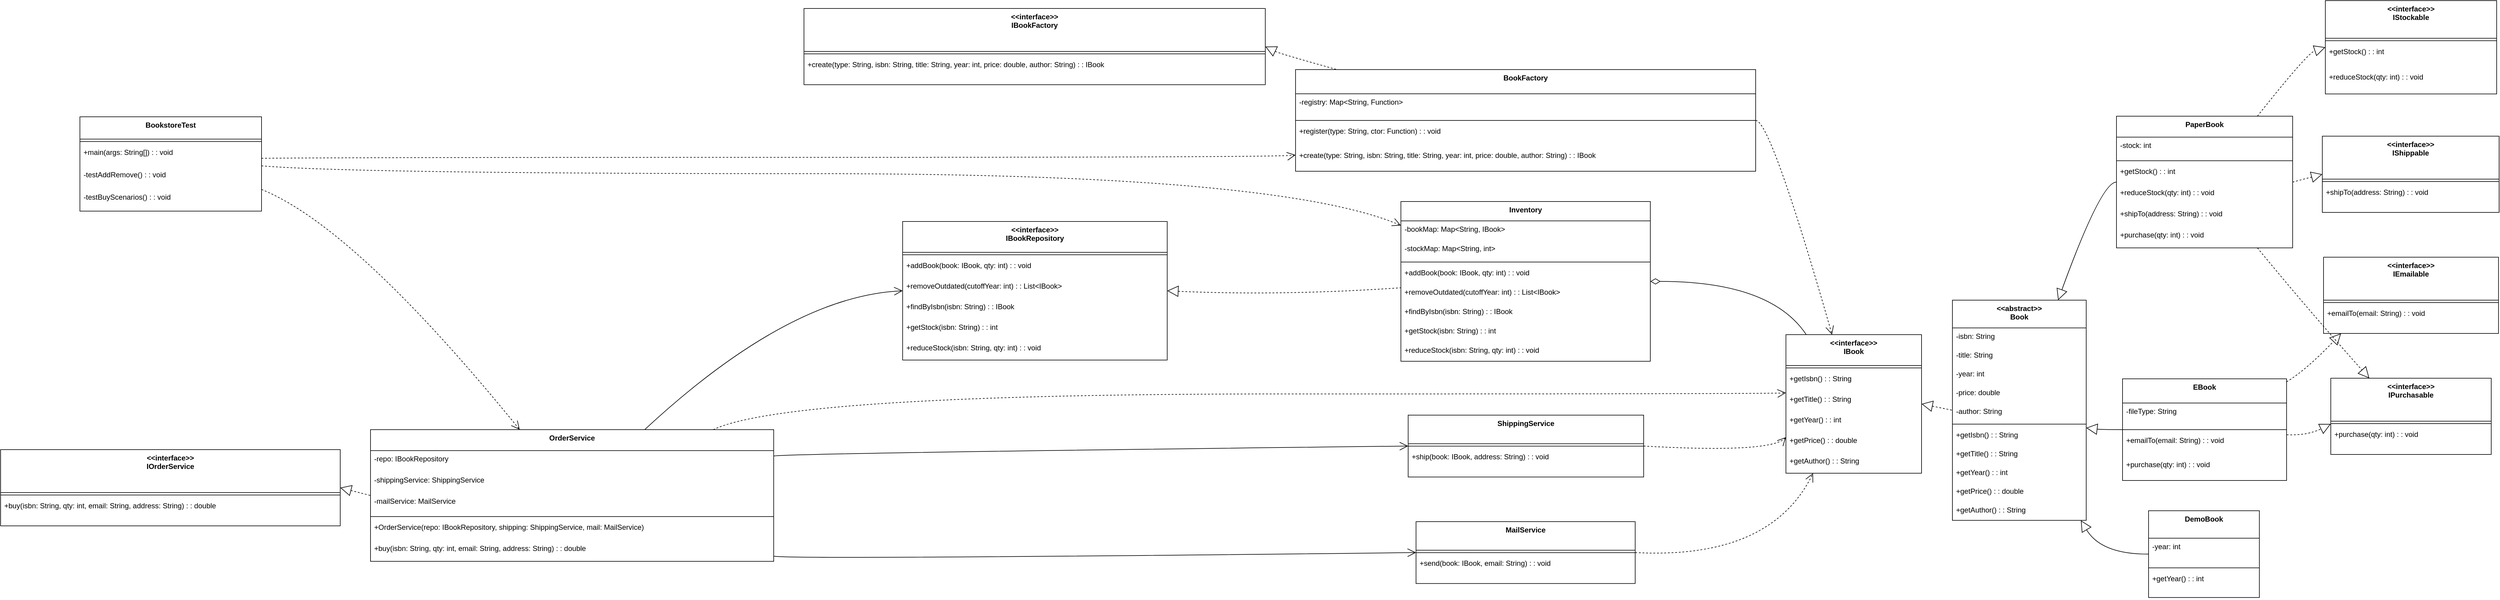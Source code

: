 <mxfile version="27.0.9">
  <diagram name="Page-1" id="XD3CFz5gNcqXrD_n5w-h">
    <mxGraphModel dx="2305" dy="1198" grid="1" gridSize="10" guides="1" tooltips="1" connect="1" arrows="1" fold="1" page="1" pageScale="1" pageWidth="850" pageHeight="1100" math="0" shadow="0">
      <root>
        <mxCell id="0" />
        <mxCell id="1" parent="0" />
        <mxCell id="VvGGJhDn4q0LMe5ba3Hn-232" value="&lt;&lt;interface&gt;&gt;&#xa;IBook" style="swimlane;fontStyle=1;align=center;verticalAlign=top;childLayout=stackLayout;horizontal=1;startSize=51;horizontalStack=0;resizeParent=1;resizeParentMax=0;resizeLast=0;collapsible=0;marginBottom=0;" vertex="1" parent="1">
          <mxGeometry x="2979" y="1252" width="224" height="229" as="geometry" />
        </mxCell>
        <mxCell id="VvGGJhDn4q0LMe5ba3Hn-233" style="line;strokeWidth=1;fillColor=none;align=left;verticalAlign=middle;spacingTop=-1;spacingLeft=3;spacingRight=3;rotatable=0;labelPosition=right;points=[];portConstraint=eastwest;strokeColor=inherit;" vertex="1" parent="VvGGJhDn4q0LMe5ba3Hn-232">
          <mxGeometry y="51" width="224" height="8" as="geometry" />
        </mxCell>
        <mxCell id="VvGGJhDn4q0LMe5ba3Hn-234" value="+getIsbn() : : String" style="text;strokeColor=none;fillColor=none;align=left;verticalAlign=top;spacingLeft=4;spacingRight=4;overflow=hidden;rotatable=0;points=[[0,0.5],[1,0.5]];portConstraint=eastwest;" vertex="1" parent="VvGGJhDn4q0LMe5ba3Hn-232">
          <mxGeometry y="59" width="224" height="34" as="geometry" />
        </mxCell>
        <mxCell id="VvGGJhDn4q0LMe5ba3Hn-235" value="+getTitle() : : String" style="text;strokeColor=none;fillColor=none;align=left;verticalAlign=top;spacingLeft=4;spacingRight=4;overflow=hidden;rotatable=0;points=[[0,0.5],[1,0.5]];portConstraint=eastwest;" vertex="1" parent="VvGGJhDn4q0LMe5ba3Hn-232">
          <mxGeometry y="93" width="224" height="34" as="geometry" />
        </mxCell>
        <mxCell id="VvGGJhDn4q0LMe5ba3Hn-236" value="+getYear() : : int" style="text;strokeColor=none;fillColor=none;align=left;verticalAlign=top;spacingLeft=4;spacingRight=4;overflow=hidden;rotatable=0;points=[[0,0.5],[1,0.5]];portConstraint=eastwest;" vertex="1" parent="VvGGJhDn4q0LMe5ba3Hn-232">
          <mxGeometry y="127" width="224" height="34" as="geometry" />
        </mxCell>
        <mxCell id="VvGGJhDn4q0LMe5ba3Hn-237" value="+getPrice() : : double" style="text;strokeColor=none;fillColor=none;align=left;verticalAlign=top;spacingLeft=4;spacingRight=4;overflow=hidden;rotatable=0;points=[[0,0.5],[1,0.5]];portConstraint=eastwest;" vertex="1" parent="VvGGJhDn4q0LMe5ba3Hn-232">
          <mxGeometry y="161" width="224" height="34" as="geometry" />
        </mxCell>
        <mxCell id="VvGGJhDn4q0LMe5ba3Hn-238" value="+getAuthor() : : String" style="text;strokeColor=none;fillColor=none;align=left;verticalAlign=top;spacingLeft=4;spacingRight=4;overflow=hidden;rotatable=0;points=[[0,0.5],[1,0.5]];portConstraint=eastwest;" vertex="1" parent="VvGGJhDn4q0LMe5ba3Hn-232">
          <mxGeometry y="195" width="224" height="34" as="geometry" />
        </mxCell>
        <mxCell id="VvGGJhDn4q0LMe5ba3Hn-239" value="&lt;&lt;interface&gt;&gt;&#xa;IStockable" style="swimlane;fontStyle=1;align=center;verticalAlign=top;childLayout=stackLayout;horizontal=1;startSize=62.25;horizontalStack=0;resizeParent=1;resizeParentMax=0;resizeLast=0;collapsible=0;marginBottom=0;" vertex="1" parent="1">
          <mxGeometry x="3870" y="700" width="283" height="154.25" as="geometry" />
        </mxCell>
        <mxCell id="VvGGJhDn4q0LMe5ba3Hn-240" style="line;strokeWidth=1;fillColor=none;align=left;verticalAlign=middle;spacingTop=-1;spacingLeft=3;spacingRight=3;rotatable=0;labelPosition=right;points=[];portConstraint=eastwest;strokeColor=inherit;" vertex="1" parent="VvGGJhDn4q0LMe5ba3Hn-239">
          <mxGeometry y="62.25" width="283" height="8" as="geometry" />
        </mxCell>
        <mxCell id="VvGGJhDn4q0LMe5ba3Hn-241" value="+getStock() : : int" style="text;strokeColor=none;fillColor=none;align=left;verticalAlign=top;spacingLeft=4;spacingRight=4;overflow=hidden;rotatable=0;points=[[0,0.5],[1,0.5]];portConstraint=eastwest;" vertex="1" parent="VvGGJhDn4q0LMe5ba3Hn-239">
          <mxGeometry y="70.25" width="283" height="42" as="geometry" />
        </mxCell>
        <mxCell id="VvGGJhDn4q0LMe5ba3Hn-242" value="+reduceStock(qty: int) : : void" style="text;strokeColor=none;fillColor=none;align=left;verticalAlign=top;spacingLeft=4;spacingRight=4;overflow=hidden;rotatable=0;points=[[0,0.5],[1,0.5]];portConstraint=eastwest;" vertex="1" parent="VvGGJhDn4q0LMe5ba3Hn-239">
          <mxGeometry y="112.25" width="283" height="42" as="geometry" />
        </mxCell>
        <mxCell id="VvGGJhDn4q0LMe5ba3Hn-243" value="&lt;&lt;interface&gt;&gt;&#xa;IShippable" style="swimlane;fontStyle=1;align=center;verticalAlign=top;childLayout=stackLayout;horizontal=1;startSize=71;horizontalStack=0;resizeParent=1;resizeParentMax=0;resizeLast=0;collapsible=0;marginBottom=0;" vertex="1" parent="1">
          <mxGeometry x="3865" y="924" width="292" height="126" as="geometry" />
        </mxCell>
        <mxCell id="VvGGJhDn4q0LMe5ba3Hn-244" style="line;strokeWidth=1;fillColor=none;align=left;verticalAlign=middle;spacingTop=-1;spacingLeft=3;spacingRight=3;rotatable=0;labelPosition=right;points=[];portConstraint=eastwest;strokeColor=inherit;" vertex="1" parent="VvGGJhDn4q0LMe5ba3Hn-243">
          <mxGeometry y="71" width="292" height="8" as="geometry" />
        </mxCell>
        <mxCell id="VvGGJhDn4q0LMe5ba3Hn-245" value="+shipTo(address: String) : : void" style="text;strokeColor=none;fillColor=none;align=left;verticalAlign=top;spacingLeft=4;spacingRight=4;overflow=hidden;rotatable=0;points=[[0,0.5],[1,0.5]];portConstraint=eastwest;" vertex="1" parent="VvGGJhDn4q0LMe5ba3Hn-243">
          <mxGeometry y="79" width="292" height="47" as="geometry" />
        </mxCell>
        <mxCell id="VvGGJhDn4q0LMe5ba3Hn-246" value="&lt;&lt;interface&gt;&gt;&#xa;IEmailable" style="swimlane;fontStyle=1;align=center;verticalAlign=top;childLayout=stackLayout;horizontal=1;startSize=71;horizontalStack=0;resizeParent=1;resizeParentMax=0;resizeLast=0;collapsible=0;marginBottom=0;" vertex="1" parent="1">
          <mxGeometry x="3867" y="1124" width="289" height="126" as="geometry" />
        </mxCell>
        <mxCell id="VvGGJhDn4q0LMe5ba3Hn-247" style="line;strokeWidth=1;fillColor=none;align=left;verticalAlign=middle;spacingTop=-1;spacingLeft=3;spacingRight=3;rotatable=0;labelPosition=right;points=[];portConstraint=eastwest;strokeColor=inherit;" vertex="1" parent="VvGGJhDn4q0LMe5ba3Hn-246">
          <mxGeometry y="71" width="289" height="8" as="geometry" />
        </mxCell>
        <mxCell id="VvGGJhDn4q0LMe5ba3Hn-248" value="+emailTo(email: String) : : void" style="text;strokeColor=none;fillColor=none;align=left;verticalAlign=top;spacingLeft=4;spacingRight=4;overflow=hidden;rotatable=0;points=[[0,0.5],[1,0.5]];portConstraint=eastwest;" vertex="1" parent="VvGGJhDn4q0LMe5ba3Hn-246">
          <mxGeometry y="79" width="289" height="47" as="geometry" />
        </mxCell>
        <mxCell id="VvGGJhDn4q0LMe5ba3Hn-249" value="&lt;&lt;interface&gt;&gt;&#xa;IPurchasable" style="swimlane;fontStyle=1;align=center;verticalAlign=top;childLayout=stackLayout;horizontal=1;startSize=71;horizontalStack=0;resizeParent=1;resizeParentMax=0;resizeLast=0;collapsible=0;marginBottom=0;" vertex="1" parent="1">
          <mxGeometry x="3879" y="1324" width="265" height="126" as="geometry" />
        </mxCell>
        <mxCell id="VvGGJhDn4q0LMe5ba3Hn-250" style="line;strokeWidth=1;fillColor=none;align=left;verticalAlign=middle;spacingTop=-1;spacingLeft=3;spacingRight=3;rotatable=0;labelPosition=right;points=[];portConstraint=eastwest;strokeColor=inherit;" vertex="1" parent="VvGGJhDn4q0LMe5ba3Hn-249">
          <mxGeometry y="71" width="265" height="8" as="geometry" />
        </mxCell>
        <mxCell id="VvGGJhDn4q0LMe5ba3Hn-251" value="+purchase(qty: int) : : void" style="text;strokeColor=none;fillColor=none;align=left;verticalAlign=top;spacingLeft=4;spacingRight=4;overflow=hidden;rotatable=0;points=[[0,0.5],[1,0.5]];portConstraint=eastwest;" vertex="1" parent="VvGGJhDn4q0LMe5ba3Hn-249">
          <mxGeometry y="79" width="265" height="47" as="geometry" />
        </mxCell>
        <mxCell id="VvGGJhDn4q0LMe5ba3Hn-252" value="&lt;&lt;abstract&gt;&gt;&#xa;Book" style="swimlane;fontStyle=1;align=center;verticalAlign=top;childLayout=stackLayout;horizontal=1;startSize=45.913;horizontalStack=0;resizeParent=1;resizeParentMax=0;resizeLast=0;collapsible=0;marginBottom=0;" vertex="1" parent="1">
          <mxGeometry x="3254" y="1195" width="221" height="363.913" as="geometry" />
        </mxCell>
        <mxCell id="VvGGJhDn4q0LMe5ba3Hn-253" value="-isbn: String" style="text;strokeColor=none;fillColor=none;align=left;verticalAlign=top;spacingLeft=4;spacingRight=4;overflow=hidden;rotatable=0;points=[[0,0.5],[1,0.5]];portConstraint=eastwest;" vertex="1" parent="VvGGJhDn4q0LMe5ba3Hn-252">
          <mxGeometry y="45.913" width="221" height="31" as="geometry" />
        </mxCell>
        <mxCell id="VvGGJhDn4q0LMe5ba3Hn-254" value="-title: String" style="text;strokeColor=none;fillColor=none;align=left;verticalAlign=top;spacingLeft=4;spacingRight=4;overflow=hidden;rotatable=0;points=[[0,0.5],[1,0.5]];portConstraint=eastwest;" vertex="1" parent="VvGGJhDn4q0LMe5ba3Hn-252">
          <mxGeometry y="76.913" width="221" height="31" as="geometry" />
        </mxCell>
        <mxCell id="VvGGJhDn4q0LMe5ba3Hn-255" value="-year: int" style="text;strokeColor=none;fillColor=none;align=left;verticalAlign=top;spacingLeft=4;spacingRight=4;overflow=hidden;rotatable=0;points=[[0,0.5],[1,0.5]];portConstraint=eastwest;" vertex="1" parent="VvGGJhDn4q0LMe5ba3Hn-252">
          <mxGeometry y="107.913" width="221" height="31" as="geometry" />
        </mxCell>
        <mxCell id="VvGGJhDn4q0LMe5ba3Hn-256" value="-price: double" style="text;strokeColor=none;fillColor=none;align=left;verticalAlign=top;spacingLeft=4;spacingRight=4;overflow=hidden;rotatable=0;points=[[0,0.5],[1,0.5]];portConstraint=eastwest;" vertex="1" parent="VvGGJhDn4q0LMe5ba3Hn-252">
          <mxGeometry y="138.913" width="221" height="31" as="geometry" />
        </mxCell>
        <mxCell id="VvGGJhDn4q0LMe5ba3Hn-257" value="-author: String" style="text;strokeColor=none;fillColor=none;align=left;verticalAlign=top;spacingLeft=4;spacingRight=4;overflow=hidden;rotatable=0;points=[[0,0.5],[1,0.5]];portConstraint=eastwest;" vertex="1" parent="VvGGJhDn4q0LMe5ba3Hn-252">
          <mxGeometry y="169.913" width="221" height="31" as="geometry" />
        </mxCell>
        <mxCell id="VvGGJhDn4q0LMe5ba3Hn-258" style="line;strokeWidth=1;fillColor=none;align=left;verticalAlign=middle;spacingTop=-1;spacingLeft=3;spacingRight=3;rotatable=0;labelPosition=right;points=[];portConstraint=eastwest;strokeColor=inherit;" vertex="1" parent="VvGGJhDn4q0LMe5ba3Hn-252">
          <mxGeometry y="200.913" width="221" height="8" as="geometry" />
        </mxCell>
        <mxCell id="VvGGJhDn4q0LMe5ba3Hn-259" value="+getIsbn() : : String" style="text;strokeColor=none;fillColor=none;align=left;verticalAlign=top;spacingLeft=4;spacingRight=4;overflow=hidden;rotatable=0;points=[[0,0.5],[1,0.5]];portConstraint=eastwest;" vertex="1" parent="VvGGJhDn4q0LMe5ba3Hn-252">
          <mxGeometry y="208.913" width="221" height="31" as="geometry" />
        </mxCell>
        <mxCell id="VvGGJhDn4q0LMe5ba3Hn-260" value="+getTitle() : : String" style="text;strokeColor=none;fillColor=none;align=left;verticalAlign=top;spacingLeft=4;spacingRight=4;overflow=hidden;rotatable=0;points=[[0,0.5],[1,0.5]];portConstraint=eastwest;" vertex="1" parent="VvGGJhDn4q0LMe5ba3Hn-252">
          <mxGeometry y="239.913" width="221" height="31" as="geometry" />
        </mxCell>
        <mxCell id="VvGGJhDn4q0LMe5ba3Hn-261" value="+getYear() : : int" style="text;strokeColor=none;fillColor=none;align=left;verticalAlign=top;spacingLeft=4;spacingRight=4;overflow=hidden;rotatable=0;points=[[0,0.5],[1,0.5]];portConstraint=eastwest;" vertex="1" parent="VvGGJhDn4q0LMe5ba3Hn-252">
          <mxGeometry y="270.913" width="221" height="31" as="geometry" />
        </mxCell>
        <mxCell id="VvGGJhDn4q0LMe5ba3Hn-262" value="+getPrice() : : double" style="text;strokeColor=none;fillColor=none;align=left;verticalAlign=top;spacingLeft=4;spacingRight=4;overflow=hidden;rotatable=0;points=[[0,0.5],[1,0.5]];portConstraint=eastwest;" vertex="1" parent="VvGGJhDn4q0LMe5ba3Hn-252">
          <mxGeometry y="301.913" width="221" height="31" as="geometry" />
        </mxCell>
        <mxCell id="VvGGJhDn4q0LMe5ba3Hn-263" value="+getAuthor() : : String" style="text;strokeColor=none;fillColor=none;align=left;verticalAlign=top;spacingLeft=4;spacingRight=4;overflow=hidden;rotatable=0;points=[[0,0.5],[1,0.5]];portConstraint=eastwest;" vertex="1" parent="VvGGJhDn4q0LMe5ba3Hn-252">
          <mxGeometry y="332.913" width="221" height="31" as="geometry" />
        </mxCell>
        <mxCell id="VvGGJhDn4q0LMe5ba3Hn-264" value="PaperBook" style="swimlane;fontStyle=1;align=center;verticalAlign=top;childLayout=stackLayout;horizontal=1;startSize=34.667;horizontalStack=0;resizeParent=1;resizeParentMax=0;resizeLast=0;collapsible=0;marginBottom=0;" vertex="1" parent="1">
          <mxGeometry x="3525" y="891" width="291" height="217.667" as="geometry" />
        </mxCell>
        <mxCell id="VvGGJhDn4q0LMe5ba3Hn-265" value="-stock: int" style="text;strokeColor=none;fillColor=none;align=left;verticalAlign=top;spacingLeft=4;spacingRight=4;overflow=hidden;rotatable=0;points=[[0,0.5],[1,0.5]];portConstraint=eastwest;" vertex="1" parent="VvGGJhDn4q0LMe5ba3Hn-264">
          <mxGeometry y="34.667" width="291" height="35" as="geometry" />
        </mxCell>
        <mxCell id="VvGGJhDn4q0LMe5ba3Hn-266" style="line;strokeWidth=1;fillColor=none;align=left;verticalAlign=middle;spacingTop=-1;spacingLeft=3;spacingRight=3;rotatable=0;labelPosition=right;points=[];portConstraint=eastwest;strokeColor=inherit;" vertex="1" parent="VvGGJhDn4q0LMe5ba3Hn-264">
          <mxGeometry y="69.667" width="291" height="8" as="geometry" />
        </mxCell>
        <mxCell id="VvGGJhDn4q0LMe5ba3Hn-267" value="+getStock() : : int" style="text;strokeColor=none;fillColor=none;align=left;verticalAlign=top;spacingLeft=4;spacingRight=4;overflow=hidden;rotatable=0;points=[[0,0.5],[1,0.5]];portConstraint=eastwest;" vertex="1" parent="VvGGJhDn4q0LMe5ba3Hn-264">
          <mxGeometry y="77.667" width="291" height="35" as="geometry" />
        </mxCell>
        <mxCell id="VvGGJhDn4q0LMe5ba3Hn-268" value="+reduceStock(qty: int) : : void" style="text;strokeColor=none;fillColor=none;align=left;verticalAlign=top;spacingLeft=4;spacingRight=4;overflow=hidden;rotatable=0;points=[[0,0.5],[1,0.5]];portConstraint=eastwest;" vertex="1" parent="VvGGJhDn4q0LMe5ba3Hn-264">
          <mxGeometry y="112.667" width="291" height="35" as="geometry" />
        </mxCell>
        <mxCell id="VvGGJhDn4q0LMe5ba3Hn-269" value="+shipTo(address: String) : : void" style="text;strokeColor=none;fillColor=none;align=left;verticalAlign=top;spacingLeft=4;spacingRight=4;overflow=hidden;rotatable=0;points=[[0,0.5],[1,0.5]];portConstraint=eastwest;" vertex="1" parent="VvGGJhDn4q0LMe5ba3Hn-264">
          <mxGeometry y="147.667" width="291" height="35" as="geometry" />
        </mxCell>
        <mxCell id="VvGGJhDn4q0LMe5ba3Hn-270" value="+purchase(qty: int) : : void" style="text;strokeColor=none;fillColor=none;align=left;verticalAlign=top;spacingLeft=4;spacingRight=4;overflow=hidden;rotatable=0;points=[[0,0.5],[1,0.5]];portConstraint=eastwest;" vertex="1" parent="VvGGJhDn4q0LMe5ba3Hn-264">
          <mxGeometry y="182.667" width="291" height="35" as="geometry" />
        </mxCell>
        <mxCell id="VvGGJhDn4q0LMe5ba3Hn-271" value="EBook" style="swimlane;fontStyle=1;align=center;verticalAlign=top;childLayout=stackLayout;horizontal=1;startSize=40;horizontalStack=0;resizeParent=1;resizeParentMax=0;resizeLast=0;collapsible=0;marginBottom=0;" vertex="1" parent="1">
          <mxGeometry x="3535" y="1325" width="271" height="168" as="geometry" />
        </mxCell>
        <mxCell id="VvGGJhDn4q0LMe5ba3Hn-272" value="-fileType: String" style="text;strokeColor=none;fillColor=none;align=left;verticalAlign=top;spacingLeft=4;spacingRight=4;overflow=hidden;rotatable=0;points=[[0,0.5],[1,0.5]];portConstraint=eastwest;" vertex="1" parent="VvGGJhDn4q0LMe5ba3Hn-271">
          <mxGeometry y="40" width="271" height="40" as="geometry" />
        </mxCell>
        <mxCell id="VvGGJhDn4q0LMe5ba3Hn-273" style="line;strokeWidth=1;fillColor=none;align=left;verticalAlign=middle;spacingTop=-1;spacingLeft=3;spacingRight=3;rotatable=0;labelPosition=right;points=[];portConstraint=eastwest;strokeColor=inherit;" vertex="1" parent="VvGGJhDn4q0LMe5ba3Hn-271">
          <mxGeometry y="80" width="271" height="8" as="geometry" />
        </mxCell>
        <mxCell id="VvGGJhDn4q0LMe5ba3Hn-274" value="+emailTo(email: String) : : void" style="text;strokeColor=none;fillColor=none;align=left;verticalAlign=top;spacingLeft=4;spacingRight=4;overflow=hidden;rotatable=0;points=[[0,0.5],[1,0.5]];portConstraint=eastwest;" vertex="1" parent="VvGGJhDn4q0LMe5ba3Hn-271">
          <mxGeometry y="88" width="271" height="40" as="geometry" />
        </mxCell>
        <mxCell id="VvGGJhDn4q0LMe5ba3Hn-275" value="+purchase(qty: int) : : void" style="text;strokeColor=none;fillColor=none;align=left;verticalAlign=top;spacingLeft=4;spacingRight=4;overflow=hidden;rotatable=0;points=[[0,0.5],[1,0.5]];portConstraint=eastwest;" vertex="1" parent="VvGGJhDn4q0LMe5ba3Hn-271">
          <mxGeometry y="128" width="271" height="40" as="geometry" />
        </mxCell>
        <mxCell id="VvGGJhDn4q0LMe5ba3Hn-276" value="DemoBook" style="swimlane;fontStyle=1;align=center;verticalAlign=top;childLayout=stackLayout;horizontal=1;startSize=45.333;horizontalStack=0;resizeParent=1;resizeParentMax=0;resizeLast=0;collapsible=0;marginBottom=0;" vertex="1" parent="1">
          <mxGeometry x="3578" y="1543" width="183" height="143.333" as="geometry" />
        </mxCell>
        <mxCell id="VvGGJhDn4q0LMe5ba3Hn-277" value="-year: int" style="text;strokeColor=none;fillColor=none;align=left;verticalAlign=top;spacingLeft=4;spacingRight=4;overflow=hidden;rotatable=0;points=[[0,0.5],[1,0.5]];portConstraint=eastwest;" vertex="1" parent="VvGGJhDn4q0LMe5ba3Hn-276">
          <mxGeometry y="45.333" width="183" height="45" as="geometry" />
        </mxCell>
        <mxCell id="VvGGJhDn4q0LMe5ba3Hn-278" style="line;strokeWidth=1;fillColor=none;align=left;verticalAlign=middle;spacingTop=-1;spacingLeft=3;spacingRight=3;rotatable=0;labelPosition=right;points=[];portConstraint=eastwest;strokeColor=inherit;" vertex="1" parent="VvGGJhDn4q0LMe5ba3Hn-276">
          <mxGeometry y="90.333" width="183" height="8" as="geometry" />
        </mxCell>
        <mxCell id="VvGGJhDn4q0LMe5ba3Hn-279" value="+getYear() : : int" style="text;strokeColor=none;fillColor=none;align=left;verticalAlign=top;spacingLeft=4;spacingRight=4;overflow=hidden;rotatable=0;points=[[0,0.5],[1,0.5]];portConstraint=eastwest;" vertex="1" parent="VvGGJhDn4q0LMe5ba3Hn-276">
          <mxGeometry y="98.333" width="183" height="45" as="geometry" />
        </mxCell>
        <mxCell id="VvGGJhDn4q0LMe5ba3Hn-280" value="&lt;&lt;interface&gt;&gt;&#xa;IBookFactory" style="swimlane;fontStyle=1;align=center;verticalAlign=top;childLayout=stackLayout;horizontal=1;startSize=71;horizontalStack=0;resizeParent=1;resizeParentMax=0;resizeLast=0;collapsible=0;marginBottom=0;" vertex="1" parent="1">
          <mxGeometry x="1357" y="713" width="762" height="126" as="geometry" />
        </mxCell>
        <mxCell id="VvGGJhDn4q0LMe5ba3Hn-281" style="line;strokeWidth=1;fillColor=none;align=left;verticalAlign=middle;spacingTop=-1;spacingLeft=3;spacingRight=3;rotatable=0;labelPosition=right;points=[];portConstraint=eastwest;strokeColor=inherit;" vertex="1" parent="VvGGJhDn4q0LMe5ba3Hn-280">
          <mxGeometry y="71" width="762" height="8" as="geometry" />
        </mxCell>
        <mxCell id="VvGGJhDn4q0LMe5ba3Hn-282" value="+create(type: String, isbn: String, title: String, year: int, price: double, author: String) : : IBook" style="text;strokeColor=none;fillColor=none;align=left;verticalAlign=top;spacingLeft=4;spacingRight=4;overflow=hidden;rotatable=0;points=[[0,0.5],[1,0.5]];portConstraint=eastwest;" vertex="1" parent="VvGGJhDn4q0LMe5ba3Hn-280">
          <mxGeometry y="79" width="762" height="47" as="geometry" />
        </mxCell>
        <mxCell id="VvGGJhDn4q0LMe5ba3Hn-283" value="BookFactory" style="swimlane;fontStyle=1;align=center;verticalAlign=top;childLayout=stackLayout;horizontal=1;startSize=40;horizontalStack=0;resizeParent=1;resizeParentMax=0;resizeLast=0;collapsible=0;marginBottom=0;" vertex="1" parent="1">
          <mxGeometry x="2169" y="814" width="760" height="168" as="geometry" />
        </mxCell>
        <mxCell id="VvGGJhDn4q0LMe5ba3Hn-284" value="-registry: Map&lt;String, Function&gt;" style="text;strokeColor=none;fillColor=none;align=left;verticalAlign=top;spacingLeft=4;spacingRight=4;overflow=hidden;rotatable=0;points=[[0,0.5],[1,0.5]];portConstraint=eastwest;" vertex="1" parent="VvGGJhDn4q0LMe5ba3Hn-283">
          <mxGeometry y="40" width="760" height="40" as="geometry" />
        </mxCell>
        <mxCell id="VvGGJhDn4q0LMe5ba3Hn-285" style="line;strokeWidth=1;fillColor=none;align=left;verticalAlign=middle;spacingTop=-1;spacingLeft=3;spacingRight=3;rotatable=0;labelPosition=right;points=[];portConstraint=eastwest;strokeColor=inherit;" vertex="1" parent="VvGGJhDn4q0LMe5ba3Hn-283">
          <mxGeometry y="80" width="760" height="8" as="geometry" />
        </mxCell>
        <mxCell id="VvGGJhDn4q0LMe5ba3Hn-286" value="+register(type: String, ctor: Function) : : void" style="text;strokeColor=none;fillColor=none;align=left;verticalAlign=top;spacingLeft=4;spacingRight=4;overflow=hidden;rotatable=0;points=[[0,0.5],[1,0.5]];portConstraint=eastwest;" vertex="1" parent="VvGGJhDn4q0LMe5ba3Hn-283">
          <mxGeometry y="88" width="760" height="40" as="geometry" />
        </mxCell>
        <mxCell id="VvGGJhDn4q0LMe5ba3Hn-287" value="+create(type: String, isbn: String, title: String, year: int, price: double, author: String) : : IBook" style="text;strokeColor=none;fillColor=none;align=left;verticalAlign=top;spacingLeft=4;spacingRight=4;overflow=hidden;rotatable=0;points=[[0,0.5],[1,0.5]];portConstraint=eastwest;" vertex="1" parent="VvGGJhDn4q0LMe5ba3Hn-283">
          <mxGeometry y="128" width="760" height="40" as="geometry" />
        </mxCell>
        <mxCell id="VvGGJhDn4q0LMe5ba3Hn-288" value="&lt;&lt;interface&gt;&gt;&#xa;IBookRepository" style="swimlane;fontStyle=1;align=center;verticalAlign=top;childLayout=stackLayout;horizontal=1;startSize=51;horizontalStack=0;resizeParent=1;resizeParentMax=0;resizeLast=0;collapsible=0;marginBottom=0;" vertex="1" parent="1">
          <mxGeometry x="1520" y="1065" width="437" height="229" as="geometry" />
        </mxCell>
        <mxCell id="VvGGJhDn4q0LMe5ba3Hn-289" style="line;strokeWidth=1;fillColor=none;align=left;verticalAlign=middle;spacingTop=-1;spacingLeft=3;spacingRight=3;rotatable=0;labelPosition=right;points=[];portConstraint=eastwest;strokeColor=inherit;" vertex="1" parent="VvGGJhDn4q0LMe5ba3Hn-288">
          <mxGeometry y="51" width="437" height="8" as="geometry" />
        </mxCell>
        <mxCell id="VvGGJhDn4q0LMe5ba3Hn-290" value="+addBook(book: IBook, qty: int) : : void" style="text;strokeColor=none;fillColor=none;align=left;verticalAlign=top;spacingLeft=4;spacingRight=4;overflow=hidden;rotatable=0;points=[[0,0.5],[1,0.5]];portConstraint=eastwest;" vertex="1" parent="VvGGJhDn4q0LMe5ba3Hn-288">
          <mxGeometry y="59" width="437" height="34" as="geometry" />
        </mxCell>
        <mxCell id="VvGGJhDn4q0LMe5ba3Hn-291" value="+removeOutdated(cutoffYear: int) : : List&lt;IBook&gt;" style="text;strokeColor=none;fillColor=none;align=left;verticalAlign=top;spacingLeft=4;spacingRight=4;overflow=hidden;rotatable=0;points=[[0,0.5],[1,0.5]];portConstraint=eastwest;" vertex="1" parent="VvGGJhDn4q0LMe5ba3Hn-288">
          <mxGeometry y="93" width="437" height="34" as="geometry" />
        </mxCell>
        <mxCell id="VvGGJhDn4q0LMe5ba3Hn-292" value="+findByIsbn(isbn: String) : : IBook" style="text;strokeColor=none;fillColor=none;align=left;verticalAlign=top;spacingLeft=4;spacingRight=4;overflow=hidden;rotatable=0;points=[[0,0.5],[1,0.5]];portConstraint=eastwest;" vertex="1" parent="VvGGJhDn4q0LMe5ba3Hn-288">
          <mxGeometry y="127" width="437" height="34" as="geometry" />
        </mxCell>
        <mxCell id="VvGGJhDn4q0LMe5ba3Hn-293" value="+getStock(isbn: String) : : int" style="text;strokeColor=none;fillColor=none;align=left;verticalAlign=top;spacingLeft=4;spacingRight=4;overflow=hidden;rotatable=0;points=[[0,0.5],[1,0.5]];portConstraint=eastwest;" vertex="1" parent="VvGGJhDn4q0LMe5ba3Hn-288">
          <mxGeometry y="161" width="437" height="34" as="geometry" />
        </mxCell>
        <mxCell id="VvGGJhDn4q0LMe5ba3Hn-294" value="+reduceStock(isbn: String, qty: int) : : void" style="text;strokeColor=none;fillColor=none;align=left;verticalAlign=top;spacingLeft=4;spacingRight=4;overflow=hidden;rotatable=0;points=[[0,0.5],[1,0.5]];portConstraint=eastwest;" vertex="1" parent="VvGGJhDn4q0LMe5ba3Hn-288">
          <mxGeometry y="195" width="437" height="34" as="geometry" />
        </mxCell>
        <mxCell id="VvGGJhDn4q0LMe5ba3Hn-295" value="Inventory" style="swimlane;fontStyle=1;align=center;verticalAlign=top;childLayout=stackLayout;horizontal=1;startSize=32;horizontalStack=0;resizeParent=1;resizeParentMax=0;resizeLast=0;collapsible=0;marginBottom=0;" vertex="1" parent="1">
          <mxGeometry x="2343" y="1032" width="412" height="264" as="geometry" />
        </mxCell>
        <mxCell id="VvGGJhDn4q0LMe5ba3Hn-296" value="-bookMap: Map&lt;String, IBook&gt;" style="text;strokeColor=none;fillColor=none;align=left;verticalAlign=top;spacingLeft=4;spacingRight=4;overflow=hidden;rotatable=0;points=[[0,0.5],[1,0.5]];portConstraint=eastwest;" vertex="1" parent="VvGGJhDn4q0LMe5ba3Hn-295">
          <mxGeometry y="32" width="412" height="32" as="geometry" />
        </mxCell>
        <mxCell id="VvGGJhDn4q0LMe5ba3Hn-297" value="-stockMap: Map&lt;String, int&gt;" style="text;strokeColor=none;fillColor=none;align=left;verticalAlign=top;spacingLeft=4;spacingRight=4;overflow=hidden;rotatable=0;points=[[0,0.5],[1,0.5]];portConstraint=eastwest;" vertex="1" parent="VvGGJhDn4q0LMe5ba3Hn-295">
          <mxGeometry y="64" width="412" height="32" as="geometry" />
        </mxCell>
        <mxCell id="VvGGJhDn4q0LMe5ba3Hn-298" style="line;strokeWidth=1;fillColor=none;align=left;verticalAlign=middle;spacingTop=-1;spacingLeft=3;spacingRight=3;rotatable=0;labelPosition=right;points=[];portConstraint=eastwest;strokeColor=inherit;" vertex="1" parent="VvGGJhDn4q0LMe5ba3Hn-295">
          <mxGeometry y="96" width="412" height="8" as="geometry" />
        </mxCell>
        <mxCell id="VvGGJhDn4q0LMe5ba3Hn-299" value="+addBook(book: IBook, qty: int) : : void" style="text;strokeColor=none;fillColor=none;align=left;verticalAlign=top;spacingLeft=4;spacingRight=4;overflow=hidden;rotatable=0;points=[[0,0.5],[1,0.5]];portConstraint=eastwest;" vertex="1" parent="VvGGJhDn4q0LMe5ba3Hn-295">
          <mxGeometry y="104" width="412" height="32" as="geometry" />
        </mxCell>
        <mxCell id="VvGGJhDn4q0LMe5ba3Hn-300" value="+removeOutdated(cutoffYear: int) : : List&lt;IBook&gt;" style="text;strokeColor=none;fillColor=none;align=left;verticalAlign=top;spacingLeft=4;spacingRight=4;overflow=hidden;rotatable=0;points=[[0,0.5],[1,0.5]];portConstraint=eastwest;" vertex="1" parent="VvGGJhDn4q0LMe5ba3Hn-295">
          <mxGeometry y="136" width="412" height="32" as="geometry" />
        </mxCell>
        <mxCell id="VvGGJhDn4q0LMe5ba3Hn-301" value="+findByIsbn(isbn: String) : : IBook" style="text;strokeColor=none;fillColor=none;align=left;verticalAlign=top;spacingLeft=4;spacingRight=4;overflow=hidden;rotatable=0;points=[[0,0.5],[1,0.5]];portConstraint=eastwest;" vertex="1" parent="VvGGJhDn4q0LMe5ba3Hn-295">
          <mxGeometry y="168" width="412" height="32" as="geometry" />
        </mxCell>
        <mxCell id="VvGGJhDn4q0LMe5ba3Hn-302" value="+getStock(isbn: String) : : int" style="text;strokeColor=none;fillColor=none;align=left;verticalAlign=top;spacingLeft=4;spacingRight=4;overflow=hidden;rotatable=0;points=[[0,0.5],[1,0.5]];portConstraint=eastwest;" vertex="1" parent="VvGGJhDn4q0LMe5ba3Hn-295">
          <mxGeometry y="200" width="412" height="32" as="geometry" />
        </mxCell>
        <mxCell id="VvGGJhDn4q0LMe5ba3Hn-303" value="+reduceStock(isbn: String, qty: int) : : void" style="text;strokeColor=none;fillColor=none;align=left;verticalAlign=top;spacingLeft=4;spacingRight=4;overflow=hidden;rotatable=0;points=[[0,0.5],[1,0.5]];portConstraint=eastwest;" vertex="1" parent="VvGGJhDn4q0LMe5ba3Hn-295">
          <mxGeometry y="232" width="412" height="32" as="geometry" />
        </mxCell>
        <mxCell id="VvGGJhDn4q0LMe5ba3Hn-304" value="ShippingService" style="swimlane;fontStyle=1;align=center;verticalAlign=top;childLayout=stackLayout;horizontal=1;startSize=47.2;horizontalStack=0;resizeParent=1;resizeParentMax=0;resizeLast=0;collapsible=0;marginBottom=0;" vertex="1" parent="1">
          <mxGeometry x="2355" y="1385" width="389" height="102.2" as="geometry" />
        </mxCell>
        <mxCell id="VvGGJhDn4q0LMe5ba3Hn-305" style="line;strokeWidth=1;fillColor=none;align=left;verticalAlign=middle;spacingTop=-1;spacingLeft=3;spacingRight=3;rotatable=0;labelPosition=right;points=[];portConstraint=eastwest;strokeColor=inherit;" vertex="1" parent="VvGGJhDn4q0LMe5ba3Hn-304">
          <mxGeometry y="47.2" width="389" height="8" as="geometry" />
        </mxCell>
        <mxCell id="VvGGJhDn4q0LMe5ba3Hn-306" value="+ship(book: IBook, address: String) : : void" style="text;strokeColor=none;fillColor=none;align=left;verticalAlign=top;spacingLeft=4;spacingRight=4;overflow=hidden;rotatable=0;points=[[0,0.5],[1,0.5]];portConstraint=eastwest;" vertex="1" parent="VvGGJhDn4q0LMe5ba3Hn-304">
          <mxGeometry y="55.2" width="389" height="47" as="geometry" />
        </mxCell>
        <mxCell id="VvGGJhDn4q0LMe5ba3Hn-307" value="MailService" style="swimlane;fontStyle=1;align=center;verticalAlign=top;childLayout=stackLayout;horizontal=1;startSize=47.2;horizontalStack=0;resizeParent=1;resizeParentMax=0;resizeLast=0;collapsible=0;marginBottom=0;" vertex="1" parent="1">
          <mxGeometry x="2368" y="1561" width="362" height="102.2" as="geometry" />
        </mxCell>
        <mxCell id="VvGGJhDn4q0LMe5ba3Hn-308" style="line;strokeWidth=1;fillColor=none;align=left;verticalAlign=middle;spacingTop=-1;spacingLeft=3;spacingRight=3;rotatable=0;labelPosition=right;points=[];portConstraint=eastwest;strokeColor=inherit;" vertex="1" parent="VvGGJhDn4q0LMe5ba3Hn-307">
          <mxGeometry y="47.2" width="362" height="8" as="geometry" />
        </mxCell>
        <mxCell id="VvGGJhDn4q0LMe5ba3Hn-309" value="+send(book: IBook, email: String) : : void" style="text;strokeColor=none;fillColor=none;align=left;verticalAlign=top;spacingLeft=4;spacingRight=4;overflow=hidden;rotatable=0;points=[[0,0.5],[1,0.5]];portConstraint=eastwest;" vertex="1" parent="VvGGJhDn4q0LMe5ba3Hn-307">
          <mxGeometry y="55.2" width="362" height="47" as="geometry" />
        </mxCell>
        <mxCell id="VvGGJhDn4q0LMe5ba3Hn-310" value="&lt;&lt;interface&gt;&gt;&#xa;IOrderService" style="swimlane;fontStyle=1;align=center;verticalAlign=top;childLayout=stackLayout;horizontal=1;startSize=71;horizontalStack=0;resizeParent=1;resizeParentMax=0;resizeLast=0;collapsible=0;marginBottom=0;" vertex="1" parent="1">
          <mxGeometry x="30" y="1442" width="561" height="126" as="geometry" />
        </mxCell>
        <mxCell id="VvGGJhDn4q0LMe5ba3Hn-311" style="line;strokeWidth=1;fillColor=none;align=left;verticalAlign=middle;spacingTop=-1;spacingLeft=3;spacingRight=3;rotatable=0;labelPosition=right;points=[];portConstraint=eastwest;strokeColor=inherit;" vertex="1" parent="VvGGJhDn4q0LMe5ba3Hn-310">
          <mxGeometry y="71" width="561" height="8" as="geometry" />
        </mxCell>
        <mxCell id="VvGGJhDn4q0LMe5ba3Hn-312" value="+buy(isbn: String, qty: int, email: String, address: String) : : double" style="text;strokeColor=none;fillColor=none;align=left;verticalAlign=top;spacingLeft=4;spacingRight=4;overflow=hidden;rotatable=0;points=[[0,0.5],[1,0.5]];portConstraint=eastwest;" vertex="1" parent="VvGGJhDn4q0LMe5ba3Hn-310">
          <mxGeometry y="79" width="561" height="47" as="geometry" />
        </mxCell>
        <mxCell id="VvGGJhDn4q0LMe5ba3Hn-313" value="OrderService" style="swimlane;fontStyle=1;align=center;verticalAlign=top;childLayout=stackLayout;horizontal=1;startSize=34.667;horizontalStack=0;resizeParent=1;resizeParentMax=0;resizeLast=0;collapsible=0;marginBottom=0;" vertex="1" parent="1">
          <mxGeometry x="641" y="1409" width="666" height="217.667" as="geometry" />
        </mxCell>
        <mxCell id="VvGGJhDn4q0LMe5ba3Hn-314" value="-repo: IBookRepository" style="text;strokeColor=none;fillColor=none;align=left;verticalAlign=top;spacingLeft=4;spacingRight=4;overflow=hidden;rotatable=0;points=[[0,0.5],[1,0.5]];portConstraint=eastwest;" vertex="1" parent="VvGGJhDn4q0LMe5ba3Hn-313">
          <mxGeometry y="34.667" width="666" height="35" as="geometry" />
        </mxCell>
        <mxCell id="VvGGJhDn4q0LMe5ba3Hn-315" value="-shippingService: ShippingService" style="text;strokeColor=none;fillColor=none;align=left;verticalAlign=top;spacingLeft=4;spacingRight=4;overflow=hidden;rotatable=0;points=[[0,0.5],[1,0.5]];portConstraint=eastwest;" vertex="1" parent="VvGGJhDn4q0LMe5ba3Hn-313">
          <mxGeometry y="69.667" width="666" height="35" as="geometry" />
        </mxCell>
        <mxCell id="VvGGJhDn4q0LMe5ba3Hn-316" value="-mailService: MailService" style="text;strokeColor=none;fillColor=none;align=left;verticalAlign=top;spacingLeft=4;spacingRight=4;overflow=hidden;rotatable=0;points=[[0,0.5],[1,0.5]];portConstraint=eastwest;" vertex="1" parent="VvGGJhDn4q0LMe5ba3Hn-313">
          <mxGeometry y="104.667" width="666" height="35" as="geometry" />
        </mxCell>
        <mxCell id="VvGGJhDn4q0LMe5ba3Hn-317" style="line;strokeWidth=1;fillColor=none;align=left;verticalAlign=middle;spacingTop=-1;spacingLeft=3;spacingRight=3;rotatable=0;labelPosition=right;points=[];portConstraint=eastwest;strokeColor=inherit;" vertex="1" parent="VvGGJhDn4q0LMe5ba3Hn-313">
          <mxGeometry y="139.667" width="666" height="8" as="geometry" />
        </mxCell>
        <mxCell id="VvGGJhDn4q0LMe5ba3Hn-318" value="+OrderService(repo: IBookRepository, shipping: ShippingService, mail: MailService)" style="text;strokeColor=none;fillColor=none;align=left;verticalAlign=top;spacingLeft=4;spacingRight=4;overflow=hidden;rotatable=0;points=[[0,0.5],[1,0.5]];portConstraint=eastwest;" vertex="1" parent="VvGGJhDn4q0LMe5ba3Hn-313">
          <mxGeometry y="147.667" width="666" height="35" as="geometry" />
        </mxCell>
        <mxCell id="VvGGJhDn4q0LMe5ba3Hn-319" value="+buy(isbn: String, qty: int, email: String, address: String) : : double" style="text;strokeColor=none;fillColor=none;align=left;verticalAlign=top;spacingLeft=4;spacingRight=4;overflow=hidden;rotatable=0;points=[[0,0.5],[1,0.5]];portConstraint=eastwest;" vertex="1" parent="VvGGJhDn4q0LMe5ba3Hn-313">
          <mxGeometry y="182.667" width="666" height="35" as="geometry" />
        </mxCell>
        <mxCell id="VvGGJhDn4q0LMe5ba3Hn-320" value="BookstoreTest" style="swimlane;fontStyle=1;align=center;verticalAlign=top;childLayout=stackLayout;horizontal=1;startSize=36.889;horizontalStack=0;resizeParent=1;resizeParentMax=0;resizeLast=0;collapsible=0;marginBottom=0;" vertex="1" parent="1">
          <mxGeometry x="161" y="892" width="300" height="155.889" as="geometry" />
        </mxCell>
        <mxCell id="VvGGJhDn4q0LMe5ba3Hn-321" style="line;strokeWidth=1;fillColor=none;align=left;verticalAlign=middle;spacingTop=-1;spacingLeft=3;spacingRight=3;rotatable=0;labelPosition=right;points=[];portConstraint=eastwest;strokeColor=inherit;" vertex="1" parent="VvGGJhDn4q0LMe5ba3Hn-320">
          <mxGeometry y="36.889" width="300" height="8" as="geometry" />
        </mxCell>
        <mxCell id="VvGGJhDn4q0LMe5ba3Hn-322" value="+main(args: String[]) : : void" style="text;strokeColor=none;fillColor=none;align=left;verticalAlign=top;spacingLeft=4;spacingRight=4;overflow=hidden;rotatable=0;points=[[0,0.5],[1,0.5]];portConstraint=eastwest;" vertex="1" parent="VvGGJhDn4q0LMe5ba3Hn-320">
          <mxGeometry y="44.889" width="300" height="37" as="geometry" />
        </mxCell>
        <mxCell id="VvGGJhDn4q0LMe5ba3Hn-323" value="-testAddRemove() : : void" style="text;strokeColor=none;fillColor=none;align=left;verticalAlign=top;spacingLeft=4;spacingRight=4;overflow=hidden;rotatable=0;points=[[0,0.5],[1,0.5]];portConstraint=eastwest;" vertex="1" parent="VvGGJhDn4q0LMe5ba3Hn-320">
          <mxGeometry y="81.889" width="300" height="37" as="geometry" />
        </mxCell>
        <mxCell id="VvGGJhDn4q0LMe5ba3Hn-324" value="-testBuyScenarios() : : void" style="text;strokeColor=none;fillColor=none;align=left;verticalAlign=top;spacingLeft=4;spacingRight=4;overflow=hidden;rotatable=0;points=[[0,0.5],[1,0.5]];portConstraint=eastwest;" vertex="1" parent="VvGGJhDn4q0LMe5ba3Hn-320">
          <mxGeometry y="118.889" width="300" height="37" as="geometry" />
        </mxCell>
        <mxCell id="VvGGJhDn4q0LMe5ba3Hn-325" value="" style="curved=1;dashed=1;startArrow=block;startSize=16;startFill=0;endArrow=none;exitX=1;exitY=0.5;entryX=0;entryY=0.5;rounded=0;" edge="1" parent="1" source="VvGGJhDn4q0LMe5ba3Hn-232" target="VvGGJhDn4q0LMe5ba3Hn-252">
          <mxGeometry relative="1" as="geometry">
            <Array as="points" />
          </mxGeometry>
        </mxCell>
        <mxCell id="VvGGJhDn4q0LMe5ba3Hn-326" value="" style="curved=1;startArrow=block;startSize=16;startFill=0;endArrow=none;exitX=0.79;exitY=0;entryX=0;entryY=0.5;rounded=0;" edge="1" parent="1" source="VvGGJhDn4q0LMe5ba3Hn-252" target="VvGGJhDn4q0LMe5ba3Hn-264">
          <mxGeometry relative="1" as="geometry">
            <Array as="points">
              <mxPoint x="3500" y="999" />
            </Array>
          </mxGeometry>
        </mxCell>
        <mxCell id="VvGGJhDn4q0LMe5ba3Hn-327" value="" style="curved=1;startArrow=block;startSize=16;startFill=0;endArrow=none;exitX=1;exitY=0.58;entryX=0;entryY=0.5;rounded=0;" edge="1" parent="1" source="VvGGJhDn4q0LMe5ba3Hn-252" target="VvGGJhDn4q0LMe5ba3Hn-271">
          <mxGeometry relative="1" as="geometry">
            <Array as="points">
              <mxPoint x="3500" y="1409" />
            </Array>
          </mxGeometry>
        </mxCell>
        <mxCell id="VvGGJhDn4q0LMe5ba3Hn-328" value="" style="curved=1;startArrow=block;startSize=16;startFill=0;endArrow=none;exitX=0.96;exitY=1;entryX=0;entryY=0.5;rounded=0;" edge="1" parent="1" source="VvGGJhDn4q0LMe5ba3Hn-252" target="VvGGJhDn4q0LMe5ba3Hn-276">
          <mxGeometry relative="1" as="geometry">
            <Array as="points">
              <mxPoint x="3500" y="1615" />
            </Array>
          </mxGeometry>
        </mxCell>
        <mxCell id="VvGGJhDn4q0LMe5ba3Hn-329" value="" style="curved=1;dashed=1;startArrow=none;endArrow=block;endSize=16;endFill=0;exitX=0.8;exitY=0;entryX=0;entryY=0.5;rounded=0;" edge="1" parent="1" source="VvGGJhDn4q0LMe5ba3Hn-264" target="VvGGJhDn4q0LMe5ba3Hn-239">
          <mxGeometry relative="1" as="geometry">
            <Array as="points">
              <mxPoint x="3840" y="787" />
            </Array>
          </mxGeometry>
        </mxCell>
        <mxCell id="VvGGJhDn4q0LMe5ba3Hn-330" value="" style="curved=1;dashed=1;startArrow=none;endArrow=block;endSize=16;endFill=0;exitX=1;exitY=0.5;entryX=0;entryY=0.5;rounded=0;" edge="1" parent="1" source="VvGGJhDn4q0LMe5ba3Hn-264" target="VvGGJhDn4q0LMe5ba3Hn-243">
          <mxGeometry relative="1" as="geometry">
            <Array as="points" />
          </mxGeometry>
        </mxCell>
        <mxCell id="VvGGJhDn4q0LMe5ba3Hn-331" value="" style="curved=1;dashed=1;startArrow=none;endArrow=block;endSize=16;endFill=0;exitX=0.8;exitY=1;entryX=0.24;entryY=0;rounded=0;" edge="1" parent="1" source="VvGGJhDn4q0LMe5ba3Hn-264" target="VvGGJhDn4q0LMe5ba3Hn-249">
          <mxGeometry relative="1" as="geometry">
            <Array as="points">
              <mxPoint x="3840" y="1209" />
            </Array>
          </mxGeometry>
        </mxCell>
        <mxCell id="VvGGJhDn4q0LMe5ba3Hn-332" value="" style="curved=1;dashed=1;startArrow=none;endArrow=block;endSize=16;endFill=0;exitX=1;exitY=0.03;entryX=0.1;entryY=1;rounded=0;" edge="1" parent="1" source="VvGGJhDn4q0LMe5ba3Hn-271" target="VvGGJhDn4q0LMe5ba3Hn-246">
          <mxGeometry relative="1" as="geometry">
            <Array as="points">
              <mxPoint x="3840" y="1309" />
            </Array>
          </mxGeometry>
        </mxCell>
        <mxCell id="VvGGJhDn4q0LMe5ba3Hn-333" value="" style="curved=1;dashed=1;startArrow=none;endArrow=block;endSize=16;endFill=0;exitX=1;exitY=0.55;entryX=0;entryY=0.6;rounded=0;" edge="1" parent="1" source="VvGGJhDn4q0LMe5ba3Hn-271" target="VvGGJhDn4q0LMe5ba3Hn-249">
          <mxGeometry relative="1" as="geometry">
            <Array as="points">
              <mxPoint x="3840" y="1419" />
            </Array>
          </mxGeometry>
        </mxCell>
        <mxCell id="VvGGJhDn4q0LMe5ba3Hn-334" value="" style="curved=1;dashed=1;startArrow=block;startSize=16;startFill=0;endArrow=none;exitX=1;exitY=0.5;entryX=0.09;entryY=0;rounded=0;" edge="1" parent="1" source="VvGGJhDn4q0LMe5ba3Hn-280" target="VvGGJhDn4q0LMe5ba3Hn-283">
          <mxGeometry relative="1" as="geometry">
            <Array as="points">
              <mxPoint x="2144" y="788" />
            </Array>
          </mxGeometry>
        </mxCell>
        <mxCell id="VvGGJhDn4q0LMe5ba3Hn-335" value="" style="curved=1;dashed=1;startArrow=none;endArrow=open;endSize=12;exitX=1;exitY=0.5;entryX=0.34;entryY=0;rounded=0;" edge="1" parent="1" source="VvGGJhDn4q0LMe5ba3Hn-283" target="VvGGJhDn4q0LMe5ba3Hn-232">
          <mxGeometry relative="1" as="geometry">
            <Array as="points">
              <mxPoint x="2954" y="898" />
            </Array>
          </mxGeometry>
        </mxCell>
        <mxCell id="VvGGJhDn4q0LMe5ba3Hn-336" value="" style="curved=1;dashed=1;startArrow=block;startSize=16;startFill=0;endArrow=none;exitX=1;exitY=0.5;entryX=0;entryY=0.54;rounded=0;" edge="1" parent="1" source="VvGGJhDn4q0LMe5ba3Hn-288" target="VvGGJhDn4q0LMe5ba3Hn-295">
          <mxGeometry relative="1" as="geometry">
            <Array as="points">
              <mxPoint x="2144" y="1188" />
            </Array>
          </mxGeometry>
        </mxCell>
        <mxCell id="VvGGJhDn4q0LMe5ba3Hn-337" value="" style="curved=1;startArrow=diamondThin;startSize=14;startFill=0;endArrow=none;exitX=1;exitY=0.5;entryX=0.15;entryY=0;rounded=0;" edge="1" parent="1" source="VvGGJhDn4q0LMe5ba3Hn-295" target="VvGGJhDn4q0LMe5ba3Hn-232">
          <mxGeometry relative="1" as="geometry">
            <Array as="points">
              <mxPoint x="2954" y="1164" />
            </Array>
          </mxGeometry>
        </mxCell>
        <mxCell id="VvGGJhDn4q0LMe5ba3Hn-338" value="" style="curved=1;dashed=1;startArrow=none;endArrow=open;endSize=12;exitX=1;exitY=0.5;entryX=0;entryY=0.74;rounded=0;" edge="1" parent="1" source="VvGGJhDn4q0LMe5ba3Hn-304" target="VvGGJhDn4q0LMe5ba3Hn-232">
          <mxGeometry relative="1" as="geometry">
            <Array as="points">
              <mxPoint x="2954" y="1448" />
            </Array>
          </mxGeometry>
        </mxCell>
        <mxCell id="VvGGJhDn4q0LMe5ba3Hn-339" value="" style="curved=1;dashed=1;startArrow=none;endArrow=open;endSize=12;exitX=1;exitY=0.5;entryX=0.2;entryY=1;rounded=0;" edge="1" parent="1" source="VvGGJhDn4q0LMe5ba3Hn-307" target="VvGGJhDn4q0LMe5ba3Hn-232">
          <mxGeometry relative="1" as="geometry">
            <Array as="points">
              <mxPoint x="2954" y="1624" />
            </Array>
          </mxGeometry>
        </mxCell>
        <mxCell id="VvGGJhDn4q0LMe5ba3Hn-340" value="" style="curved=1;dashed=1;startArrow=block;startSize=16;startFill=0;endArrow=none;exitX=1;exitY=0.5;entryX=0;entryY=0.5;rounded=0;" edge="1" parent="1" source="VvGGJhDn4q0LMe5ba3Hn-310" target="VvGGJhDn4q0LMe5ba3Hn-313">
          <mxGeometry relative="1" as="geometry">
            <Array as="points" />
          </mxGeometry>
        </mxCell>
        <mxCell id="VvGGJhDn4q0LMe5ba3Hn-341" value="" style="curved=1;startArrow=none;endArrow=open;endSize=12;exitX=0.68;exitY=0;entryX=0;entryY=0.5;rounded=0;" edge="1" parent="1" source="VvGGJhDn4q0LMe5ba3Hn-313" target="VvGGJhDn4q0LMe5ba3Hn-288">
          <mxGeometry relative="1" as="geometry">
            <Array as="points">
              <mxPoint x="1332" y="1188" />
            </Array>
          </mxGeometry>
        </mxCell>
        <mxCell id="VvGGJhDn4q0LMe5ba3Hn-342" value="" style="curved=1;dashed=1;startArrow=none;endArrow=open;endSize=12;exitX=0.85;exitY=0;entryX=0;entryY=0.42;rounded=0;" edge="1" parent="1" source="VvGGJhDn4q0LMe5ba3Hn-313" target="VvGGJhDn4q0LMe5ba3Hn-232">
          <mxGeometry relative="1" as="geometry">
            <Array as="points">
              <mxPoint x="1332" y="1350" />
              <mxPoint x="2954" y="1350" />
            </Array>
          </mxGeometry>
        </mxCell>
        <mxCell id="VvGGJhDn4q0LMe5ba3Hn-343" value="" style="curved=1;startArrow=none;endArrow=open;endSize=12;exitX=1;exitY=0.2;entryX=0;entryY=0.5;rounded=0;" edge="1" parent="1" source="VvGGJhDn4q0LMe5ba3Hn-313" target="VvGGJhDn4q0LMe5ba3Hn-304">
          <mxGeometry relative="1" as="geometry">
            <Array as="points">
              <mxPoint x="1332" y="1448" />
            </Array>
          </mxGeometry>
        </mxCell>
        <mxCell id="VvGGJhDn4q0LMe5ba3Hn-344" value="" style="curved=1;startArrow=none;endArrow=open;endSize=12;exitX=1;exitY=0.96;entryX=0;entryY=0.5;rounded=0;" edge="1" parent="1" source="VvGGJhDn4q0LMe5ba3Hn-313" target="VvGGJhDn4q0LMe5ba3Hn-307">
          <mxGeometry relative="1" as="geometry">
            <Array as="points">
              <mxPoint x="1332" y="1624" />
            </Array>
          </mxGeometry>
        </mxCell>
        <mxCell id="VvGGJhDn4q0LMe5ba3Hn-345" value="" style="curved=1;dashed=1;startArrow=none;endArrow=open;endSize=12;exitX=1;exitY=0.44;entryX=0;entryY=0.84;rounded=0;" edge="1" parent="1" source="VvGGJhDn4q0LMe5ba3Hn-320" target="VvGGJhDn4q0LMe5ba3Hn-283">
          <mxGeometry relative="1" as="geometry">
            <Array as="points">
              <mxPoint x="616" y="959" />
              <mxPoint x="2144" y="959" />
            </Array>
          </mxGeometry>
        </mxCell>
        <mxCell id="VvGGJhDn4q0LMe5ba3Hn-346" value="" style="curved=1;dashed=1;startArrow=none;endArrow=open;endSize=12;exitX=1;exitY=0.52;entryX=0;entryY=0.15;rounded=0;" edge="1" parent="1" source="VvGGJhDn4q0LMe5ba3Hn-320" target="VvGGJhDn4q0LMe5ba3Hn-295">
          <mxGeometry relative="1" as="geometry">
            <Array as="points">
              <mxPoint x="616" y="986" />
              <mxPoint x="2144" y="986" />
            </Array>
          </mxGeometry>
        </mxCell>
        <mxCell id="VvGGJhDn4q0LMe5ba3Hn-347" value="" style="curved=1;dashed=1;startArrow=none;endArrow=open;endSize=12;exitX=1;exitY=0.77;entryX=0.37;entryY=0;rounded=0;" edge="1" parent="1" source="VvGGJhDn4q0LMe5ba3Hn-320" target="VvGGJhDn4q0LMe5ba3Hn-313">
          <mxGeometry relative="1" as="geometry">
            <Array as="points">
              <mxPoint x="616" y="1075" />
            </Array>
          </mxGeometry>
        </mxCell>
      </root>
    </mxGraphModel>
  </diagram>
</mxfile>

